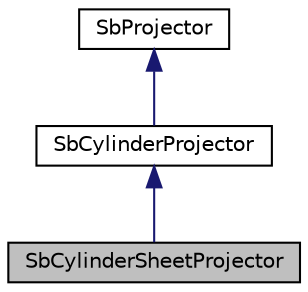 digraph "SbCylinderSheetProjector"
{
 // LATEX_PDF_SIZE
  edge [fontname="Helvetica",fontsize="10",labelfontname="Helvetica",labelfontsize="10"];
  node [fontname="Helvetica",fontsize="10",shape=record];
  Node1 [label="SbCylinderSheetProjector",height=0.2,width=0.4,color="black", fillcolor="grey75", style="filled", fontcolor="black",tooltip="The SbCylinderSheetProjector class projects 2D points to 3D points on a sheet covering a cylindrical ..."];
  Node2 -> Node1 [dir="back",color="midnightblue",fontsize="10",style="solid",fontname="Helvetica"];
  Node2 [label="SbCylinderProjector",height=0.2,width=0.4,color="black", fillcolor="white", style="filled",URL="$classSbCylinderProjector.html",tooltip="The SbCylinderProjector class is the abstract base class for mapping to cylindrical surfaces."];
  Node3 -> Node2 [dir="back",color="midnightblue",fontsize="10",style="solid",fontname="Helvetica"];
  Node3 [label="SbProjector",height=0.2,width=0.4,color="black", fillcolor="white", style="filled",URL="$classSbProjector.html",tooltip="The SbProjector class is the abstract base projector class."];
}
